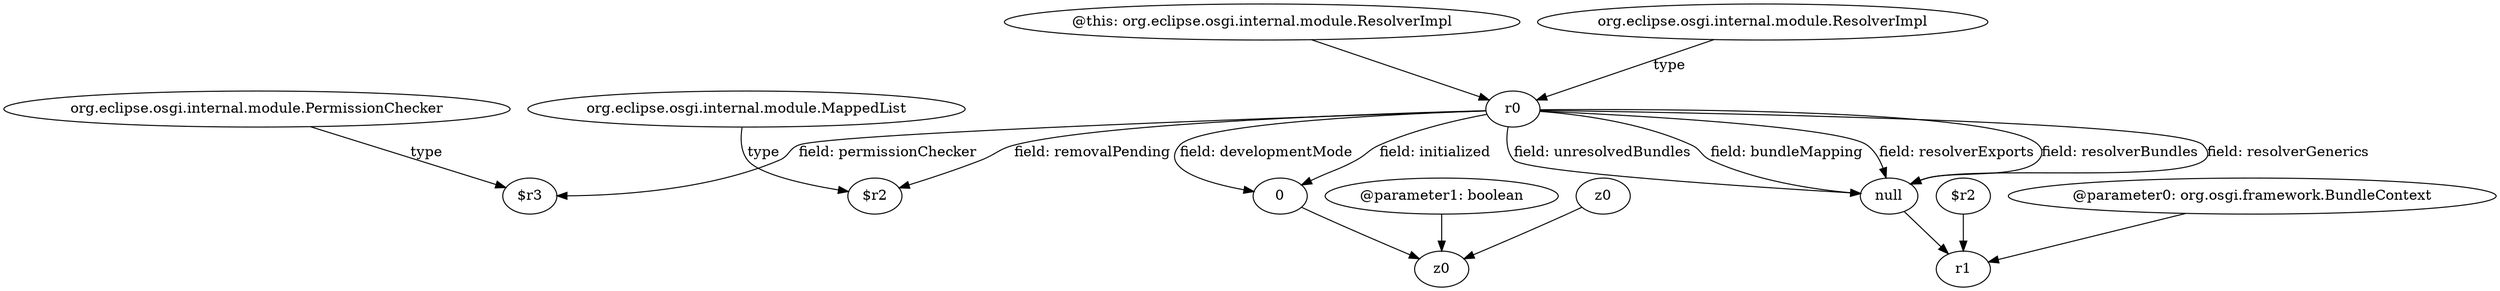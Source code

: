 digraph g {
0[label="@this: org.eclipse.osgi.internal.module.ResolverImpl"]
1[label="r0"]
0->1[label=""]
2[label="0"]
1->2[label="field: initialized"]
1->2[label="field: developmentMode"]
3[label="$r3"]
1->3[label="field: permissionChecker"]
4[label="$r2"]
1->4[label="field: removalPending"]
5[label="org.eclipse.osgi.internal.module.MappedList"]
5->4[label="type"]
6[label="z0"]
7[label="z0"]
6->7[label=""]
8[label="null"]
1->8[label="field: resolverExports"]
1->8[label="field: resolverBundles"]
1->8[label="field: resolverGenerics"]
1->8[label="field: unresolvedBundles"]
1->8[label="field: bundleMapping"]
9[label="@parameter1: boolean"]
9->7[label=""]
10[label="org.eclipse.osgi.internal.module.PermissionChecker"]
10->3[label="type"]
11[label="$r2"]
12[label="r1"]
11->12[label=""]
2->7[label=""]
8->12[label=""]
13[label="org.eclipse.osgi.internal.module.ResolverImpl"]
13->1[label="type"]
14[label="@parameter0: org.osgi.framework.BundleContext"]
14->12[label=""]
}